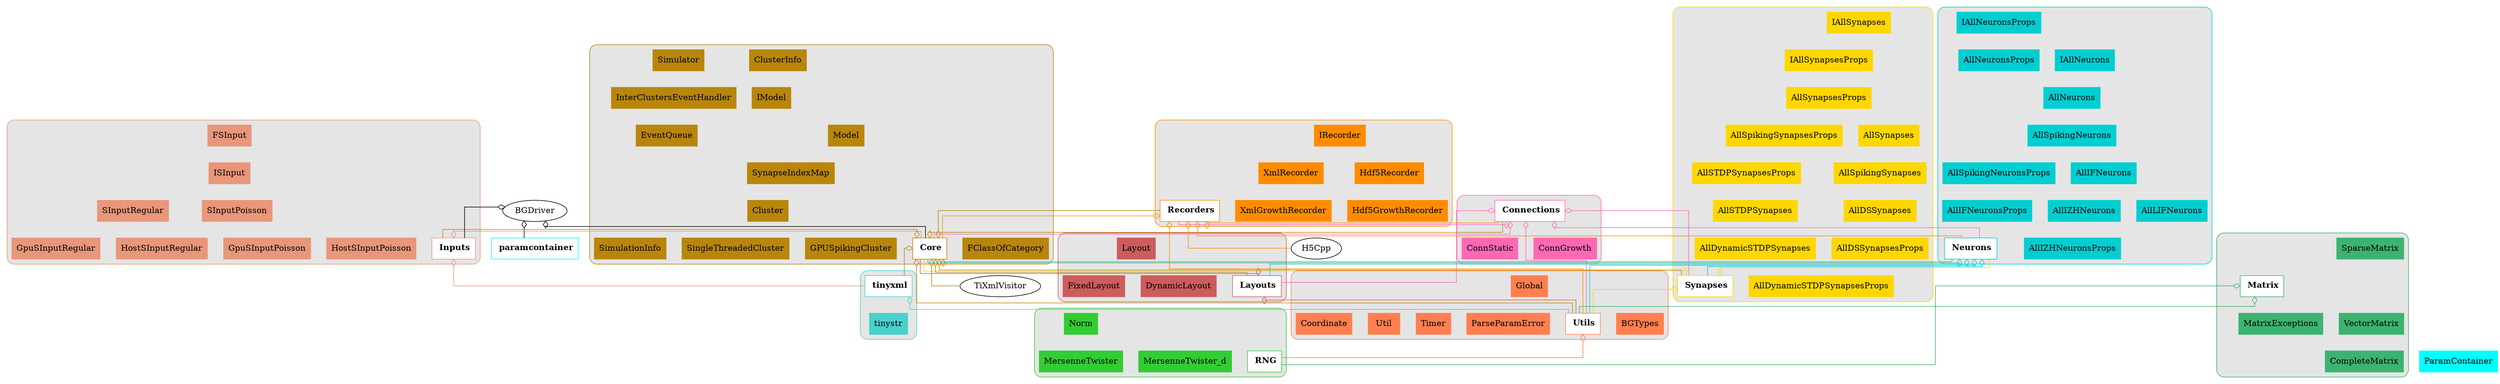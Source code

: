 //BrainGrid Overview
//Written in the Dot language (See Graphviz)

digraph {
	 graph[splines=ortho,compound=true]




	subgraph clusterUtils {
		style = rounded
		bgcolor = grey90
		color = coral
		node [shape = record, color = coral];

		BGTypes[label = BGTypes, style = filled];
		Coordinate[label = Coordinate, style = filled];
		Global[label = Global, style = filled];
		ParseParamError[label = ParseParamError, style = filled];
		Timer[label = Timer, style = filled];
		Util[label = Util, style = filled];
		Utils[label =< <B> Utils</B>>, style = bold, fillcolor = white, style = filled];


		//------LAYOUT FOR SUBGRAPH------


		rankdir = BT; // Rank Direction Bottom to Top
		nodesep = 1.5; // Node Separation
		ranksep = 1.5; // Rank Separation


		//INHERITANCE//



		//COMPOSITION//


		BGTypes -> Global [style=invis];
		Coordinate -> Global [style=invis];
	}//end subgraph Utils


	subgraph paramcontainer {
		style = rounded
		bgcolor = grey90
		color = cyan
		node [shape = record, color = cyan];

		ParamContainer[label = ParamContainer, style = filled];
		paramcontainer[label =< <B> paramcontainer</B>>, style = bold, fillcolor = white, style = filled];


		//------LAYOUT FOR SUBGRAPH------


		rankdir = BT; // Rank Direction Bottom to Top
		nodesep = 1.5; // Node Separation
		ranksep = 1.5; // Rank Separation


		//INHERITANCE//



		//COMPOSITION//

	}//end subgraph paramcontainer


	subgraph clusterCore {
		style = rounded
		bgcolor = grey90
		color = darkgoldenrod
		node [shape = record, color = darkgoldenrod];

		Cluster[label = Cluster, style = filled];
		ClusterInfo[label = ClusterInfo, style = filled];
		EventQueue[label = EventQueue, style = filled];
		FClassOfCategory[label = FClassOfCategory, style = filled];
		GPUSpikingCluster[label = GPUSpikingCluster, style = filled];
		IModel[label = IModel, style = filled];
		InterClustersEventHandler[label = InterClustersEventHandler, style = filled];
		Model[label = Model, style = filled];
		SimulationInfo[label = SimulationInfo, style = filled];
		Simulator[label = Simulator, style = filled];
		SingleThreadedCluster[label = SingleThreadedCluster, style = filled];
		SynapseIndexMap[label = SynapseIndexMap, style = filled];
		Core[label =< <B> Core</B>>, style = bold, fillcolor = white, style = filled];


		//------LAYOUT FOR SUBGRAPH------


		rankdir = BT; // Rank Direction Bottom to Top
		nodesep = 1.5; // Node Separation
		ranksep = 1.5; // Rank Separation


		//INHERITANCE//


		GPUSpikingCluster -> Cluster [style=invis];
		GPUSpikingCluster -> Model [style=invis];

		Model -> IModel [style=invis];

		SingleThreadedCluster -> Cluster [style=invis];


		//COMPOSITION//


		SimulationInfo -> Cluster [style=invis];

		InterClustersEventHandler -> ClusterInfo [style=invis];

		InterClustersEventHandler -> EventQueue [style=invis];
		SimulationInfo -> EventQueue [style=invis];
		SynapseIndexMap -> EventQueue [style=invis];

		Cluster -> IModel [style=invis];
		SimulationInfo -> IModel [style=invis];

		EventQueue -> InterClustersEventHandler [style=invis];

		GPUSpikingCluster -> Model [style=invis];
		SynapseIndexMap -> Model [style=invis];

		IModel -> Simulator [style=invis];
		SimulationInfo -> Simulator [style=invis];

		Cluster -> SynapseIndexMap [style=invis];
		ClusterInfo -> SynapseIndexMap [style=invis];
		GPUSpikingCluster -> SynapseIndexMap [style=invis];
		SimulationInfo -> SynapseIndexMap [style=invis];
	}//end subgraph Core


	subgraph clusterRecorders {
		style = rounded
		bgcolor = grey90
		color = darkorange
		node [shape = record, color = darkorange];

		Hdf5GrowthRecorder[label = Hdf5GrowthRecorder, style = filled];
		Hdf5Recorder[label = Hdf5Recorder, style = filled];
		IRecorder[label = IRecorder, style = filled];
		XmlGrowthRecorder[label = XmlGrowthRecorder, style = filled];
		XmlRecorder[label = XmlRecorder, style = filled];
		Recorders[label =< <B> Recorders</B>>, style = bold, fillcolor = white, style = filled];


		//------LAYOUT FOR SUBGRAPH------


		rankdir = BT; // Rank Direction Bottom to Top
		nodesep = 1.5; // Node Separation
		ranksep = 1.5; // Rank Separation


		//INHERITANCE//


		Hdf5GrowthRecorder -> Hdf5Recorder [style=invis];

		Hdf5Recorder -> IRecorder [style=invis];

		XmlGrowthRecorder -> XmlRecorder [style=invis];

		XmlRecorder -> IRecorder [style=invis];


		//COMPOSITION//

	}//end subgraph Recorders


	subgraph clusterInputs {
		style = rounded
		bgcolor = grey90
		color = darksalmon
		node [shape = record, color = darksalmon];

		FSInput[label = FSInput, style = filled];
		GpuSInputPoisson[label = GpuSInputPoisson, style = filled];
		GpuSInputRegular[label = GpuSInputRegular, style = filled];
		HostSInputPoisson[label = HostSInputPoisson, style = filled];
		HostSInputRegular[label = HostSInputRegular, style = filled];
		ISInput[label = ISInput, style = filled];
		SInputPoisson[label = SInputPoisson, style = filled];
		SInputRegular[label = SInputRegular, style = filled];
		Inputs[label =< <B> Inputs</B>>, style = bold, fillcolor = white, style = filled];


		//------LAYOUT FOR SUBGRAPH------


		rankdir = BT; // Rank Direction Bottom to Top
		nodesep = 1.5; // Node Separation
		ranksep = 1.5; // Rank Separation


		//INHERITANCE//


		GpuSInputPoisson -> SInputPoisson [style=invis];

		GpuSInputRegular -> SInputRegular [style=invis];

		HostSInputPoisson -> SInputPoisson [style=invis];

		HostSInputRegular -> SInputRegular [style=invis];

		SInputPoisson -> ISInput [style=invis];

		SInputRegular -> ISInput [style=invis];


		//COMPOSITION//


		GpuSInputPoisson -> FSInput [style=invis];
		GpuSInputRegular -> FSInput [style=invis];
		HostSInputPoisson -> FSInput [style=invis];
		HostSInputRegular -> FSInput [style=invis];
		ISInput -> FSInput [style=invis];
	}//end subgraph Inputs


	subgraph clusterNeurons {
		style = rounded
		bgcolor = grey90
		color = darkturquoise
		node [shape = record, color = darkturquoise];

		AllIFNeurons[label = AllIFNeurons, style = filled];
		AllIFNeuronsProps[label = AllIFNeuronsProps, style = filled];
		AllIZHNeurons[label = AllIZHNeurons, style = filled];
		AllIZHNeuronsProps[label = AllIZHNeuronsProps, style = filled];
		AllLIFNeurons[label = AllLIFNeurons, style = filled];
		AllNeurons[label = AllNeurons, style = filled];
		AllNeuronsProps[label = AllNeuronsProps, style = filled];
		AllSpikingNeurons[label = AllSpikingNeurons, style = filled];
		AllSpikingNeuronsProps[label = AllSpikingNeuronsProps, style = filled];
		IAllNeurons[label = IAllNeurons, style = filled];
		IAllNeuronsProps[label = IAllNeuronsProps, style = filled];
		Neurons[label =< <B> Neurons</B>>, style = bold, fillcolor = white, style = filled];


		//------LAYOUT FOR SUBGRAPH------


		rankdir = BT; // Rank Direction Bottom to Top
		nodesep = 1.5; // Node Separation
		ranksep = 1.5; // Rank Separation


		//INHERITANCE//


		AllIFNeurons -> AllSpikingNeurons [style=invis];

		AllIFNeuronsProps -> AllSpikingNeuronsProps [style=invis];

		AllIZHNeurons -> AllIFNeurons [style=invis];

		AllIZHNeuronsProps -> AllIFNeuronsProps [style=invis];

		AllLIFNeurons -> AllIFNeurons [style=invis];

		AllNeurons -> AllNeuronsProps [style=invis];
		AllNeurons -> IAllNeurons [style=invis];

		AllNeuronsProps -> IAllNeuronsProps [style=invis];

		AllSpikingNeurons -> AllNeurons [style=invis];

		AllSpikingNeuronsProps -> AllNeuronsProps [style=invis];


		//COMPOSITION//


		AllIFNeuronsProps -> AllIFNeurons [style=invis];

		AllIZHNeuronsProps -> AllIZHNeurons [style=invis];

		AllSpikingNeuronsProps -> AllSpikingNeurons [style=invis];
	}//end subgraph Neurons


	subgraph clusterSynapses {
		style = rounded
		bgcolor = grey90
		color = gold
		node [shape = record, color = gold];

		AllDSSynapses[label = AllDSSynapses, style = filled];
		AllDSSynapsesProps[label = AllDSSynapsesProps, style = filled];
		AllDynamicSTDPSynapses[label = AllDynamicSTDPSynapses, style = filled];
		AllDynamicSTDPSynapsesProps[label = AllDynamicSTDPSynapsesProps, style = filled];
		AllSTDPSynapses[label = AllSTDPSynapses, style = filled];
		AllSTDPSynapsesProps[label = AllSTDPSynapsesProps, style = filled];
		AllSpikingSynapses[label = AllSpikingSynapses, style = filled];
		AllSpikingSynapsesProps[label = AllSpikingSynapsesProps, style = filled];
		AllSynapses[label = AllSynapses, style = filled];
		AllSynapsesProps[label = AllSynapsesProps, style = filled];
		IAllSynapses[label = IAllSynapses, style = filled];
		IAllSynapsesProps[label = IAllSynapsesProps, style = filled];
		Synapses[label =< <B> Synapses</B>>, style = bold, fillcolor = white, style = filled];


		//------LAYOUT FOR SUBGRAPH------


		rankdir = BT; // Rank Direction Bottom to Top
		nodesep = 1.5; // Node Separation
		ranksep = 1.5; // Rank Separation


		//INHERITANCE//


		AllDSSynapses -> AllSpikingSynapses [style=invis];

		AllDSSynapsesProps -> AllSpikingSynapsesProps [style=invis];

		AllDynamicSTDPSynapses -> AllSTDPSynapses [style=invis];

		AllDynamicSTDPSynapsesProps -> AllSTDPSynapsesProps [style=invis];

		AllSTDPSynapses -> AllSTDPSynapsesProps [style=invis];
		AllSTDPSynapses -> AllSpikingSynapses [style=invis];

		AllSTDPSynapsesProps -> AllSpikingSynapsesProps [style=invis];

		AllSpikingSynapses -> AllSpikingSynapsesProps [style=invis];
		AllSpikingSynapses -> AllSynapses [style=invis];

		AllSpikingSynapsesProps -> AllSynapsesProps [style=invis];

		AllSynapses -> AllSynapsesProps [style=invis];
		AllSynapses -> IAllSynapses [style=invis];

		AllSynapsesProps -> IAllSynapsesProps [style=invis];


		//COMPOSITION//


		AllDSSynapsesProps -> AllDSSynapses [style=invis];

		AllDynamicSTDPSynapsesProps -> AllDynamicSTDPSynapses [style=invis];

		IAllSynapsesProps -> IAllSynapses [style=invis];
	}//end subgraph Synapses


	subgraph clusterConnections {
		style = rounded
		bgcolor = grey90
		color = hotpink
		node [shape = record, color = hotpink];

		ConnGrowth[label = ConnGrowth, style = filled];
		ConnStatic[label = ConnStatic, style = filled];
		Connections[label = Connections, style = filled];
		Connections[label =< <B> Connections</B>>, style = bold, fillcolor = white, style = filled];


		//------LAYOUT FOR SUBGRAPH------


		rankdir = BT; // Rank Direction Bottom to Top
		nodesep = 1.5; // Node Separation
		ranksep = 1.5; // Rank Separation


		//INHERITANCE//


		ConnGrowth -> Connections [style=invis];

		ConnStatic -> Connections [style=invis];


		//COMPOSITION//

	}//end subgraph Connections


	subgraph clusterLayouts {
		style = rounded
		bgcolor = grey90
		color = indianred
		node [shape = record, color = indianred];

		DynamicLayout[label = DynamicLayout, style = filled];
		FixedLayout[label = FixedLayout, style = filled];
		Layout[label = Layout, style = filled];
		Layouts[label =< <B> Layouts</B>>, style = bold, fillcolor = white, style = filled];


		//------LAYOUT FOR SUBGRAPH------


		rankdir = BT; // Rank Direction Bottom to Top
		nodesep = 1.5; // Node Separation
		ranksep = 1.5; // Rank Separation


		//INHERITANCE//


		DynamicLayout -> Layout [style=invis];

		FixedLayout -> Layout [style=invis];


		//COMPOSITION//

	}//end subgraph Layouts


	subgraph clusterRNG {
		style = rounded
		bgcolor = grey90
		color = limegreen
		node [shape = record, color = limegreen];

		MersenneTwister[label = MersenneTwister, style = filled];
		MersenneTwister_d[label = MersenneTwister_d, style = filled];
		Norm[label = Norm, style = filled];
		RNG[label =< <B> RNG</B>>, style = bold, fillcolor = white, style = filled];


		//------LAYOUT FOR SUBGRAPH------


		rankdir = BT; // Rank Direction Bottom to Top
		nodesep = 1.5; // Node Separation
		ranksep = 1.5; // Rank Separation


		//INHERITANCE//



		//COMPOSITION//


		MersenneTwister -> Norm [style=invis];
	}//end subgraph RNG


	subgraph clusterMatrix {
		style = rounded
		bgcolor = grey90
		color = mediumseagreen
		node [shape = record, color = mediumseagreen];

		CompleteMatrix[label = CompleteMatrix, style = filled];
		Matrix[label = Matrix, style = filled];
		MatrixExceptions[label = MatrixExceptions, style = filled];
		SparseMatrix[label = SparseMatrix, style = filled];
		VectorMatrix[label = VectorMatrix, style = filled];
		Matrix[label =< <B> Matrix</B>>, style = bold, fillcolor = white, style = filled];


		//------LAYOUT FOR SUBGRAPH------


		rankdir = BT; // Rank Direction Bottom to Top
		nodesep = 1.5; // Node Separation
		ranksep = 1.5; // Rank Separation


		//INHERITANCE//


		CompleteMatrix -> Matrix [style=invis];
		CompleteMatrix -> VectorMatrix [style=invis];

		VectorMatrix -> CompleteMatrix [style=invis];
		VectorMatrix -> Matrix [style=invis];
		VectorMatrix -> SparseMatrix [style=invis];


		//COMPOSITION//


		MatrixExceptions -> Matrix [style=invis];

		Matrix -> SparseMatrix [style=invis];
		VectorMatrix -> SparseMatrix [style=invis];
	}//end subgraph Matrix


	subgraph clustertinyxml {
		style = rounded
		bgcolor = grey90
		color = mediumturquoise
		node [shape = record, color = mediumturquoise];

		tinystr[label = tinystr, style = filled];
		tinyxml[label = tinyxml, style = filled];
		tinyxml[label =< <B> tinyxml</B>>, style = bold, fillcolor = white, style = filled];


		//------LAYOUT FOR SUBGRAPH------


		rankdir = BT; // Rank Direction Bottom to Top
		nodesep = 1.5; // Node Separation
		ranksep = 1.5; // Rank Separation


		//INHERITANCE//



		//COMPOSITION//


		tinystr -> tinyxml [style=invis];
	}//end subgraph tinyxml
//-------LAYOUT OF RELATIONSHIPS BETWEEN SUBGRAPHS------//
rankdir = BT; // Rank Direction Top to Bottom
nodesep = 0.375; // Node Separation
ranksep = 0.375; // Rank Separation


edge [color=hotpink];
Recorders -> Connections [arrowhead=ediamond, ltail = clusterConnections,lhead = clusterRecorders];

edge [color=gold];
Neurons -> Synapses [arrowhead=ediamond, ltail = clusterSynapses,lhead = clusterNeurons];

edge [color=hotpink];
Synapses -> Connections [arrowhead=ediamond, ltail = clusterConnections,lhead = clusterSynapses];

edge [color=gold];
Core -> Synapses [arrowhead=ediamond, ltail = clusterSynapses,lhead = clusterCore];

edge [color=darkturquoise];
Core -> Neurons [arrowhead=ediamond, ltail = clusterNeurons,lhead = clusterCore];

edge [color=mediumseagreen];
Utils -> Matrix [arrowhead=ediamond, ltail = clusterMatrix,lhead = clusterUtils];

edge [color=darksalmon];
tinyxml -> Inputs [arrowhead=ediamond, ltail = clusterInputs,lhead = clustertinyxml];

edge [color=darkgoldenrod];
Layouts -> Core [arrowhead=ediamond, ltail = clusterCore,lhead = clusterLayouts];

edge [color=hotpink];
Utils -> Connections [arrowhead=ediamond, ltail = clusterConnections,lhead = clusterUtils];

edge [color=darkgoldenrod];
Utils -> Core [arrowhead=ediamond, ltail = clusterCore,lhead = clusterUtils];
Neurons -> Core [arrowhead=ediamond, ltail = clusterCore,lhead = clusterNeurons];

edge [color=darkorange];
H5Cpp -> Recorders [arrowhead=ediamond, lhead = clusterH5Cpp];

edge [color=darkgoldenrod];
Recorders -> Core [arrowhead=ediamond, ltail = clusterCore,lhead = clusterRecorders];
Connections -> Core [arrowhead=ediamond, ltail = clusterCore,lhead = clusterConnections];

edge [color=black];
Inputs -> BGDriver [arrowhead=ediamond, ltail = clusterBGDriver,];

edge [color=indianred];
Utils -> Layouts [arrowhead=ediamond, ltail = clusterLayouts,lhead = clusterUtils];

edge [color=mediumturquoise];
Utils -> tinyxml [arrowhead=ediamond, ltail = clustertinyxml,lhead = clusterUtils];

edge [color=hotpink];
Core -> Connections [arrowhead=ediamond, ltail = clusterConnections,lhead = clusterCore];

edge [color=darkgoldenrod];
tinyxml -> Core [arrowhead=ediamond, ltail = clusterCore,lhead = clustertinyxml];

edge [color=darkorange];
Core -> Recorders [arrowhead=ediamond, ltail = clusterRecorders,lhead = clusterCore];

edge [color=hotpink];
Neurons -> Connections [arrowhead=ediamond, ltail = clusterConnections,lhead = clusterNeurons];

edge [color=darksalmon];
Core -> Inputs [arrowhead=ediamond, ltail = clusterInputs,lhead = clusterCore];

edge [color=coral];
RNG -> Utils [arrowhead=ediamond, ltail = clusterUtils,lhead = clusterRNG];

edge [color=darkorange];
Utils -> Recorders [arrowhead=ediamond, ltail = clusterRecorders,lhead = clusterUtils];

edge [color=darkgoldenrod];
TiXmlVisitor -> Core [arrowhead=ediamond, lhead = clusterTiXmlVisitor];
Synapses -> Core [arrowhead=ediamond, ltail = clusterCore,lhead = clusterSynapses];

edge [color=hotpink];
Layouts -> Connections [arrowhead=ediamond, ltail = clusterConnections,lhead = clusterLayouts];

edge [color=darkorange];
Connections -> Recorders [arrowhead=ediamond, ltail = clusterRecorders,lhead = clusterConnections];

edge [color=darkturquoise];
Utils -> Neurons [arrowhead=ediamond, ltail = clusterNeurons,lhead = clusterUtils];

edge [color=darkgoldenrod];
Inputs -> Core [arrowhead=ediamond, ltail = clusterCore,lhead = clusterInputs];

edge [color=darkturquoise];
Layouts -> Neurons [arrowhead=ediamond, ltail = clusterNeurons,lhead = clusterLayouts];

edge [color=indianred];
Core -> Layouts [arrowhead=ediamond, ltail = clusterLayouts,lhead = clusterCore];

edge [color=darkturquoise];
Synapses -> Neurons [arrowhead=ediamond, ltail = clusterNeurons,lhead = clusterSynapses];

edge [color=gold];
Utils -> Synapses [arrowhead=ediamond, ltail = clusterSynapses,lhead = clusterUtils];

edge [color=black];
Core -> BGDriver [arrowhead=ediamond, ltail = clusterBGDriver,];

edge [color=mediumseagreen];
RNG -> Matrix [arrowhead=ediamond, ltail = clusterMatrix,lhead = clusterRNG];

edge [color=black];
paramcontainer -> BGDriver [arrowhead=ediamond, ltail = clusterBGDriver,];

edge [color=darkorange];
Neurons -> Recorders [arrowhead=ediamond, ltail = clusterRecorders,lhead = clusterNeurons];
}//End digraph declaration
